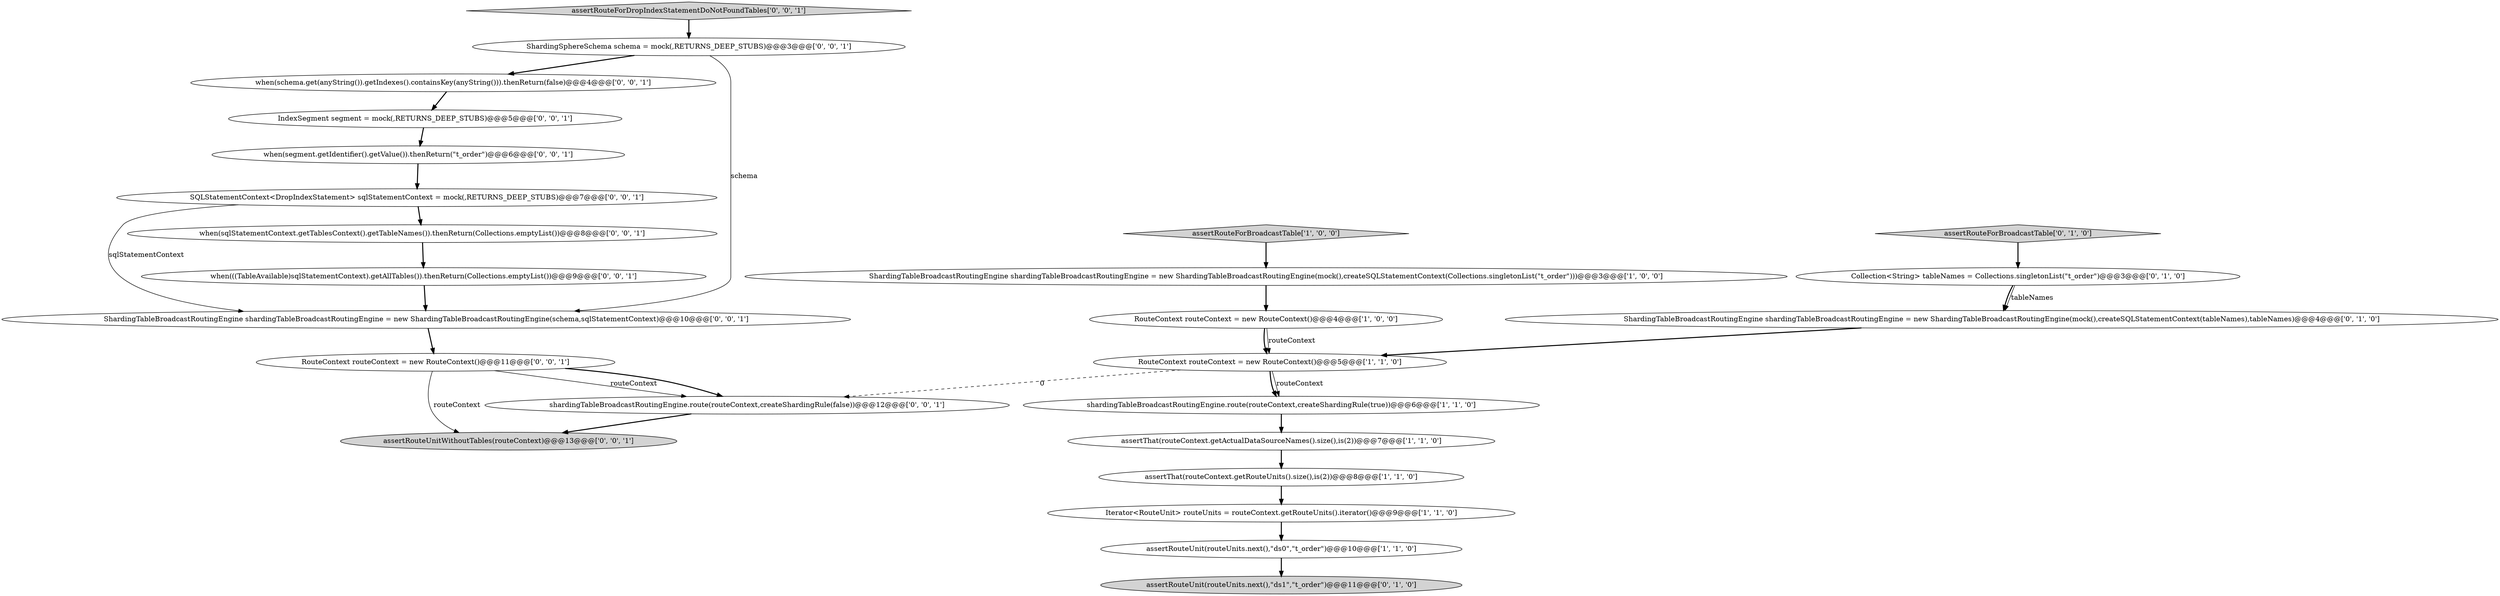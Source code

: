 digraph {
9 [style = filled, label = "Collection<String> tableNames = Collections.singletonList(\"t_order\")@@@3@@@['0', '1', '0']", fillcolor = white, shape = ellipse image = "AAA0AAABBB2BBB"];
6 [style = filled, label = "assertRouteUnit(routeUnits.next(),\"ds0\",\"t_order\")@@@10@@@['1', '1', '0']", fillcolor = white, shape = ellipse image = "AAA0AAABBB1BBB"];
20 [style = filled, label = "ShardingSphereSchema schema = mock(,RETURNS_DEEP_STUBS)@@@3@@@['0', '0', '1']", fillcolor = white, shape = ellipse image = "AAA0AAABBB3BBB"];
12 [style = filled, label = "assertRouteUnit(routeUnits.next(),\"ds1\",\"t_order\")@@@11@@@['0', '1', '0']", fillcolor = lightgray, shape = ellipse image = "AAA0AAABBB2BBB"];
21 [style = filled, label = "assertRouteUnitWithoutTables(routeContext)@@@13@@@['0', '0', '1']", fillcolor = lightgray, shape = ellipse image = "AAA0AAABBB3BBB"];
1 [style = filled, label = "shardingTableBroadcastRoutingEngine.route(routeContext,createShardingRule(true))@@@6@@@['1', '1', '0']", fillcolor = white, shape = ellipse image = "AAA0AAABBB1BBB"];
22 [style = filled, label = "when(schema.get(anyString()).getIndexes().containsKey(anyString())).thenReturn(false)@@@4@@@['0', '0', '1']", fillcolor = white, shape = ellipse image = "AAA0AAABBB3BBB"];
3 [style = filled, label = "assertRouteForBroadcastTable['1', '0', '0']", fillcolor = lightgray, shape = diamond image = "AAA0AAABBB1BBB"];
4 [style = filled, label = "assertThat(routeContext.getRouteUnits().size(),is(2))@@@8@@@['1', '1', '0']", fillcolor = white, shape = ellipse image = "AAA0AAABBB1BBB"];
5 [style = filled, label = "RouteContext routeContext = new RouteContext()@@@4@@@['1', '0', '0']", fillcolor = white, shape = ellipse image = "AAA0AAABBB1BBB"];
19 [style = filled, label = "SQLStatementContext<DropIndexStatement> sqlStatementContext = mock(,RETURNS_DEEP_STUBS)@@@7@@@['0', '0', '1']", fillcolor = white, shape = ellipse image = "AAA0AAABBB3BBB"];
15 [style = filled, label = "ShardingTableBroadcastRoutingEngine shardingTableBroadcastRoutingEngine = new ShardingTableBroadcastRoutingEngine(schema,sqlStatementContext)@@@10@@@['0', '0', '1']", fillcolor = white, shape = ellipse image = "AAA0AAABBB3BBB"];
10 [style = filled, label = "assertRouteForBroadcastTable['0', '1', '0']", fillcolor = lightgray, shape = diamond image = "AAA0AAABBB2BBB"];
16 [style = filled, label = "when(segment.getIdentifier().getValue()).thenReturn(\"t_order\")@@@6@@@['0', '0', '1']", fillcolor = white, shape = ellipse image = "AAA0AAABBB3BBB"];
24 [style = filled, label = "when(sqlStatementContext.getTablesContext().getTableNames()).thenReturn(Collections.emptyList())@@@8@@@['0', '0', '1']", fillcolor = white, shape = ellipse image = "AAA0AAABBB3BBB"];
2 [style = filled, label = "Iterator<RouteUnit> routeUnits = routeContext.getRouteUnits().iterator()@@@9@@@['1', '1', '0']", fillcolor = white, shape = ellipse image = "AAA0AAABBB1BBB"];
13 [style = filled, label = "shardingTableBroadcastRoutingEngine.route(routeContext,createShardingRule(false))@@@12@@@['0', '0', '1']", fillcolor = white, shape = ellipse image = "AAA0AAABBB3BBB"];
14 [style = filled, label = "when(((TableAvailable)sqlStatementContext).getAllTables()).thenReturn(Collections.emptyList())@@@9@@@['0', '0', '1']", fillcolor = white, shape = ellipse image = "AAA0AAABBB3BBB"];
7 [style = filled, label = "assertThat(routeContext.getActualDataSourceNames().size(),is(2))@@@7@@@['1', '1', '0']", fillcolor = white, shape = ellipse image = "AAA0AAABBB1BBB"];
8 [style = filled, label = "RouteContext routeContext = new RouteContext()@@@5@@@['1', '1', '0']", fillcolor = white, shape = ellipse image = "AAA0AAABBB1BBB"];
11 [style = filled, label = "ShardingTableBroadcastRoutingEngine shardingTableBroadcastRoutingEngine = new ShardingTableBroadcastRoutingEngine(mock(),createSQLStatementContext(tableNames),tableNames)@@@4@@@['0', '1', '0']", fillcolor = white, shape = ellipse image = "AAA1AAABBB2BBB"];
17 [style = filled, label = "IndexSegment segment = mock(,RETURNS_DEEP_STUBS)@@@5@@@['0', '0', '1']", fillcolor = white, shape = ellipse image = "AAA0AAABBB3BBB"];
18 [style = filled, label = "assertRouteForDropIndexStatementDoNotFoundTables['0', '0', '1']", fillcolor = lightgray, shape = diamond image = "AAA0AAABBB3BBB"];
23 [style = filled, label = "RouteContext routeContext = new RouteContext()@@@11@@@['0', '0', '1']", fillcolor = white, shape = ellipse image = "AAA0AAABBB3BBB"];
0 [style = filled, label = "ShardingTableBroadcastRoutingEngine shardingTableBroadcastRoutingEngine = new ShardingTableBroadcastRoutingEngine(mock(),createSQLStatementContext(Collections.singletonList(\"t_order\")))@@@3@@@['1', '0', '0']", fillcolor = white, shape = ellipse image = "AAA0AAABBB1BBB"];
23->13 [style = solid, label="routeContext"];
5->8 [style = bold, label=""];
9->11 [style = bold, label=""];
18->20 [style = bold, label=""];
10->9 [style = bold, label=""];
23->21 [style = solid, label="routeContext"];
16->19 [style = bold, label=""];
15->23 [style = bold, label=""];
20->22 [style = bold, label=""];
8->13 [style = dashed, label="0"];
19->24 [style = bold, label=""];
22->17 [style = bold, label=""];
4->2 [style = bold, label=""];
8->1 [style = bold, label=""];
23->13 [style = bold, label=""];
7->4 [style = bold, label=""];
11->8 [style = bold, label=""];
3->0 [style = bold, label=""];
19->15 [style = solid, label="sqlStatementContext"];
6->12 [style = bold, label=""];
2->6 [style = bold, label=""];
8->1 [style = solid, label="routeContext"];
1->7 [style = bold, label=""];
0->5 [style = bold, label=""];
24->14 [style = bold, label=""];
5->8 [style = solid, label="routeContext"];
20->15 [style = solid, label="schema"];
9->11 [style = solid, label="tableNames"];
17->16 [style = bold, label=""];
14->15 [style = bold, label=""];
13->21 [style = bold, label=""];
}
